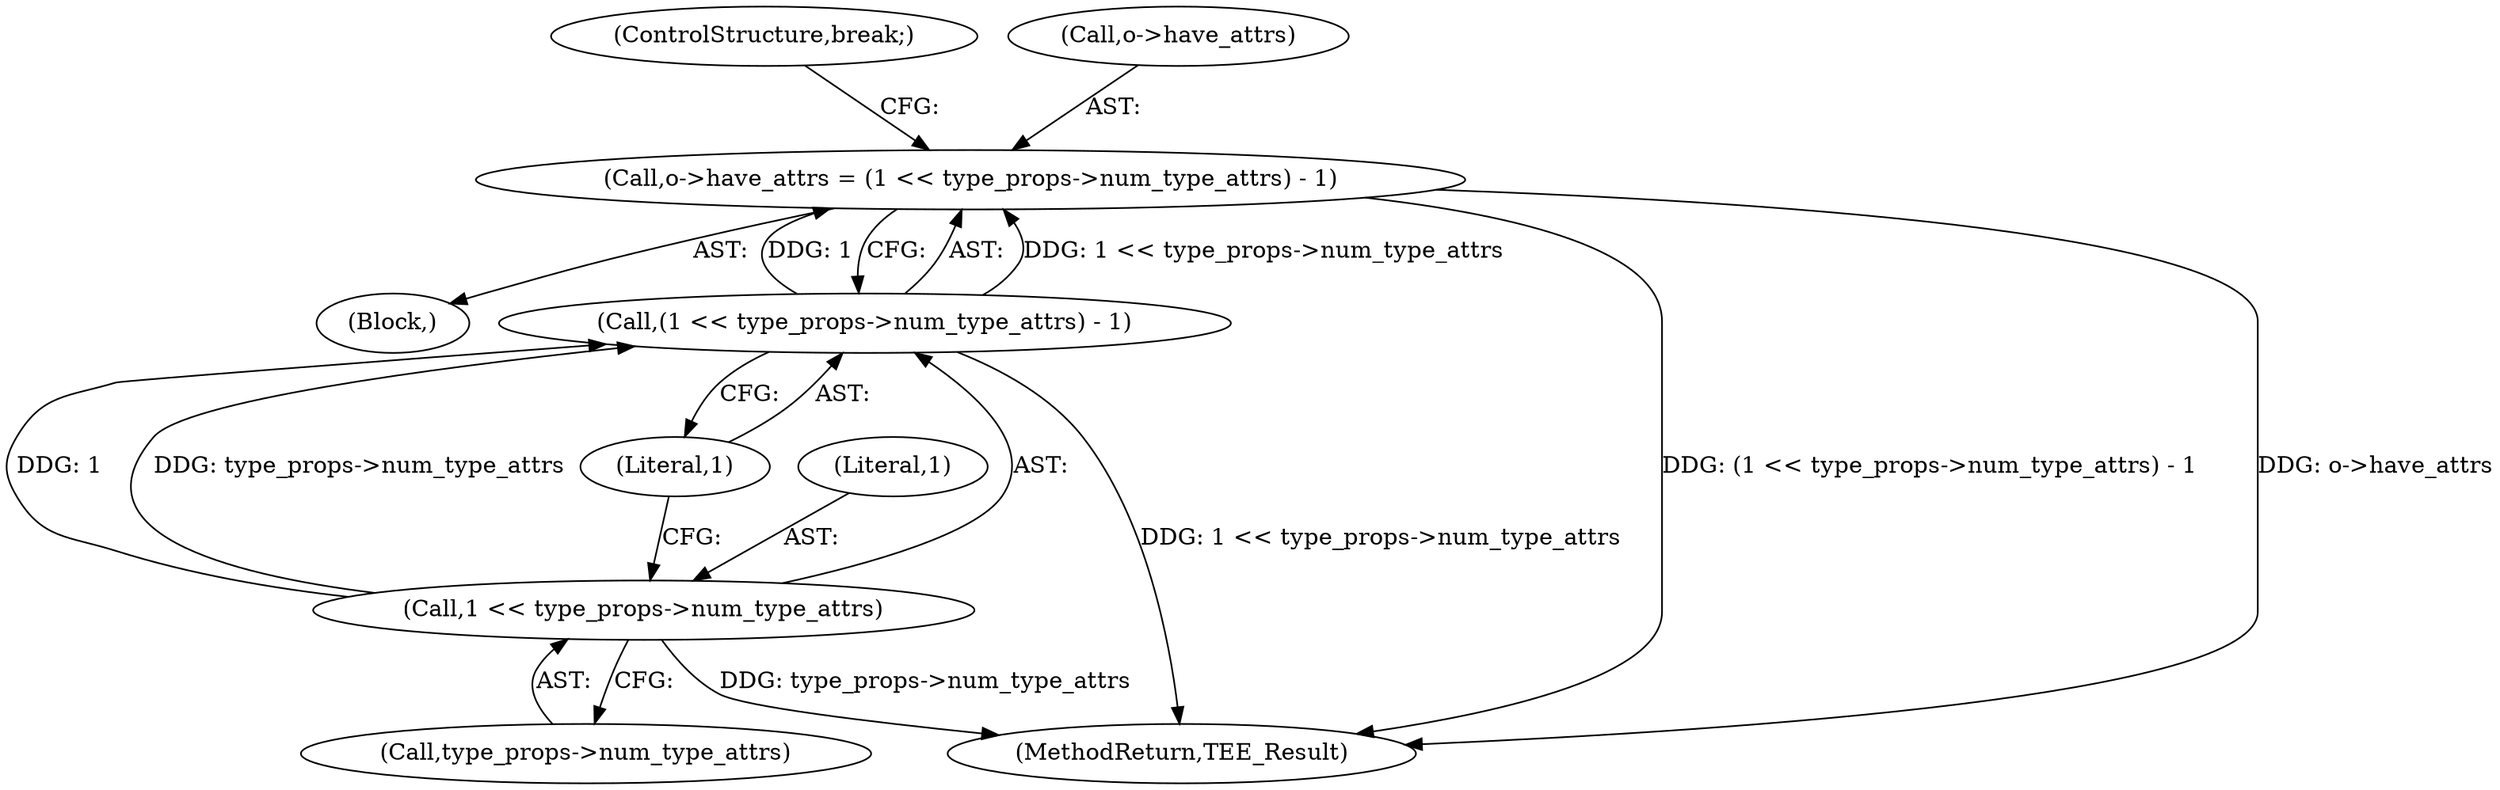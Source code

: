digraph "0_optee_os_a637243270fc1faae16de059091795c32d86e65e_0@pointer" {
"1000347" [label="(Call,o->have_attrs = (1 << type_props->num_type_attrs) - 1)"];
"1000351" [label="(Call,(1 << type_props->num_type_attrs) - 1)"];
"1000352" [label="(Call,1 << type_props->num_type_attrs)"];
"1000268" [label="(Block,)"];
"1000358" [label="(ControlStructure,break;)"];
"1000357" [label="(Literal,1)"];
"1000351" [label="(Call,(1 << type_props->num_type_attrs) - 1)"];
"1000354" [label="(Call,type_props->num_type_attrs)"];
"1000352" [label="(Call,1 << type_props->num_type_attrs)"];
"1000353" [label="(Literal,1)"];
"1000446" [label="(MethodReturn,TEE_Result)"];
"1000348" [label="(Call,o->have_attrs)"];
"1000347" [label="(Call,o->have_attrs = (1 << type_props->num_type_attrs) - 1)"];
"1000347" -> "1000268"  [label="AST: "];
"1000347" -> "1000351"  [label="CFG: "];
"1000348" -> "1000347"  [label="AST: "];
"1000351" -> "1000347"  [label="AST: "];
"1000358" -> "1000347"  [label="CFG: "];
"1000347" -> "1000446"  [label="DDG: (1 << type_props->num_type_attrs) - 1"];
"1000347" -> "1000446"  [label="DDG: o->have_attrs"];
"1000351" -> "1000347"  [label="DDG: 1 << type_props->num_type_attrs"];
"1000351" -> "1000347"  [label="DDG: 1"];
"1000351" -> "1000357"  [label="CFG: "];
"1000352" -> "1000351"  [label="AST: "];
"1000357" -> "1000351"  [label="AST: "];
"1000351" -> "1000446"  [label="DDG: 1 << type_props->num_type_attrs"];
"1000352" -> "1000351"  [label="DDG: 1"];
"1000352" -> "1000351"  [label="DDG: type_props->num_type_attrs"];
"1000352" -> "1000354"  [label="CFG: "];
"1000353" -> "1000352"  [label="AST: "];
"1000354" -> "1000352"  [label="AST: "];
"1000357" -> "1000352"  [label="CFG: "];
"1000352" -> "1000446"  [label="DDG: type_props->num_type_attrs"];
}
